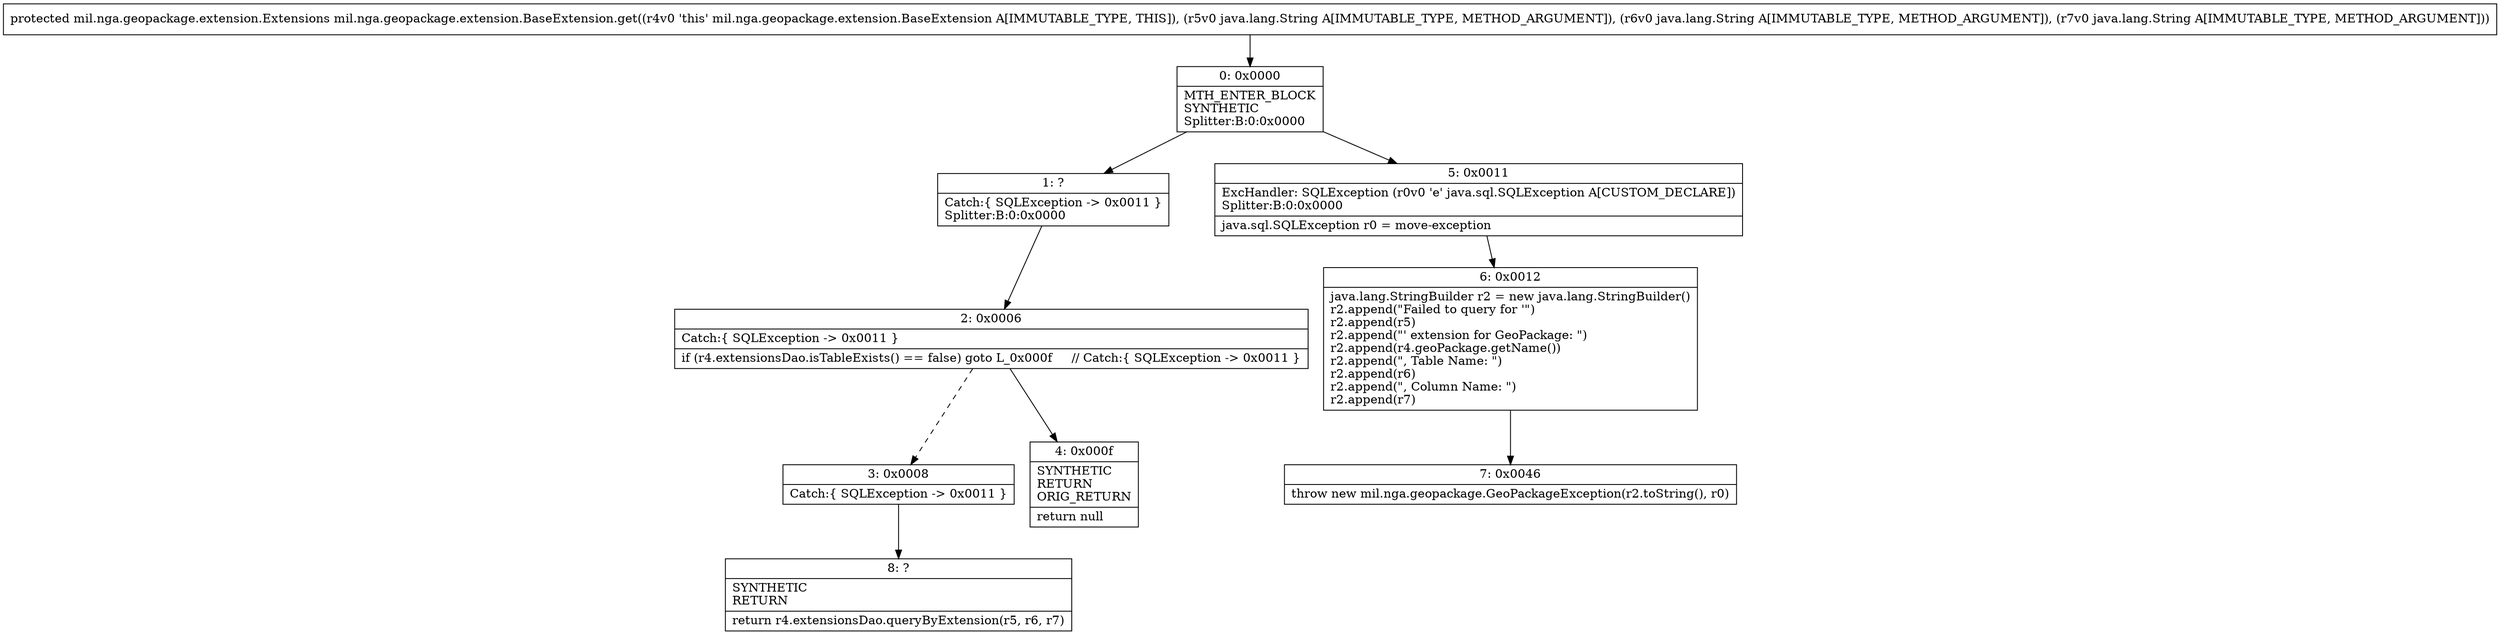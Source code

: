 digraph "CFG formil.nga.geopackage.extension.BaseExtension.get(Ljava\/lang\/String;Ljava\/lang\/String;Ljava\/lang\/String;)Lmil\/nga\/geopackage\/extension\/Extensions;" {
Node_0 [shape=record,label="{0\:\ 0x0000|MTH_ENTER_BLOCK\lSYNTHETIC\lSplitter:B:0:0x0000\l}"];
Node_1 [shape=record,label="{1\:\ ?|Catch:\{ SQLException \-\> 0x0011 \}\lSplitter:B:0:0x0000\l}"];
Node_2 [shape=record,label="{2\:\ 0x0006|Catch:\{ SQLException \-\> 0x0011 \}\l|if (r4.extensionsDao.isTableExists() == false) goto L_0x000f     \/\/ Catch:\{ SQLException \-\> 0x0011 \}\l}"];
Node_3 [shape=record,label="{3\:\ 0x0008|Catch:\{ SQLException \-\> 0x0011 \}\l}"];
Node_4 [shape=record,label="{4\:\ 0x000f|SYNTHETIC\lRETURN\lORIG_RETURN\l|return null\l}"];
Node_5 [shape=record,label="{5\:\ 0x0011|ExcHandler: SQLException (r0v0 'e' java.sql.SQLException A[CUSTOM_DECLARE])\lSplitter:B:0:0x0000\l|java.sql.SQLException r0 = move\-exception\l}"];
Node_6 [shape=record,label="{6\:\ 0x0012|java.lang.StringBuilder r2 = new java.lang.StringBuilder()\lr2.append(\"Failed to query for '\")\lr2.append(r5)\lr2.append(\"' extension for GeoPackage: \")\lr2.append(r4.geoPackage.getName())\lr2.append(\", Table Name: \")\lr2.append(r6)\lr2.append(\", Column Name: \")\lr2.append(r7)\l}"];
Node_7 [shape=record,label="{7\:\ 0x0046|throw new mil.nga.geopackage.GeoPackageException(r2.toString(), r0)\l}"];
Node_8 [shape=record,label="{8\:\ ?|SYNTHETIC\lRETURN\l|return r4.extensionsDao.queryByExtension(r5, r6, r7)\l}"];
MethodNode[shape=record,label="{protected mil.nga.geopackage.extension.Extensions mil.nga.geopackage.extension.BaseExtension.get((r4v0 'this' mil.nga.geopackage.extension.BaseExtension A[IMMUTABLE_TYPE, THIS]), (r5v0 java.lang.String A[IMMUTABLE_TYPE, METHOD_ARGUMENT]), (r6v0 java.lang.String A[IMMUTABLE_TYPE, METHOD_ARGUMENT]), (r7v0 java.lang.String A[IMMUTABLE_TYPE, METHOD_ARGUMENT])) }"];
MethodNode -> Node_0;
Node_0 -> Node_1;
Node_0 -> Node_5;
Node_1 -> Node_2;
Node_2 -> Node_3[style=dashed];
Node_2 -> Node_4;
Node_3 -> Node_8;
Node_5 -> Node_6;
Node_6 -> Node_7;
}

